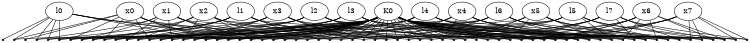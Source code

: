 graph {
  size="5,5";

  var5404319552844595200[label="K0"];
  var7782220156096217088[label="l0", pos="40,40!"];
  var7782220156096217089[label="l1", pos="40,20!"];
  var7782220156096217090[label="l2", pos="20,20!"];
  var7782220156096217091[label="l3", pos="20,40!"];
  var7782220156096217092[label="l4", pos="40,40!"];
  var7782220156096217093[label="l5", pos="40,20!"];
  var7782220156096217094[label="l6", pos="20,20!"];
  var7782220156096217095[label="l7", pos="20,40!"];
  var8646911284551352320[label="x0", pos="30,60!"];
  var8646911284551352321[label="x1", pos="51.2132,51.2132!"];
  var8646911284551352322[label="x2", pos="60,30!"];
  var8646911284551352323[label="x3", pos="51.2132,8.7868!"];
  var8646911284551352324[label="x4", pos="30,0!"];
  var8646911284551352325[label="x5", pos="8.7868,8.7868!"];
  var8646911284551352326[label="x6", pos="0,30!"];
  var8646911284551352327[label="x7", pos="8.7868,51.2132!"];

  factor0[label="", shape=point];
  var8646911284551352320--factor0;
  factor1[label="", shape=point];
  var8646911284551352320--factor1;
  var7782220156096217088--factor1;
  var5404319552844595200--factor1;
  factor2[label="", shape=point];
  var8646911284551352320--factor2;
  var7782220156096217089--factor2;
  var5404319552844595200--factor2;
  factor3[label="", shape=point];
  var8646911284551352320--factor3;
  var7782220156096217090--factor3;
  var5404319552844595200--factor3;
  factor4[label="", shape=point];
  var8646911284551352320--factor4;
  var7782220156096217091--factor4;
  var5404319552844595200--factor4;
  factor5[label="", shape=point];
  var8646911284551352320--factor5;
  var7782220156096217092--factor5;
  var5404319552844595200--factor5;
  factor6[label="", shape=point];
  var8646911284551352320--factor6;
  var7782220156096217093--factor6;
  var5404319552844595200--factor6;
  factor7[label="", shape=point];
  var8646911284551352320--factor7;
  var7782220156096217094--factor7;
  var5404319552844595200--factor7;
  factor8[label="", shape=point];
  var8646911284551352320--factor8;
  var7782220156096217095--factor8;
  var5404319552844595200--factor8;
  factor9[label="", shape=point];
  var8646911284551352321--factor9;
  var7782220156096217088--factor9;
  var5404319552844595200--factor9;
  factor10[label="", shape=point];
  var8646911284551352321--factor10;
  var7782220156096217089--factor10;
  var5404319552844595200--factor10;
  factor11[label="", shape=point];
  var8646911284551352321--factor11;
  var7782220156096217090--factor11;
  var5404319552844595200--factor11;
  factor12[label="", shape=point];
  var8646911284551352321--factor12;
  var7782220156096217091--factor12;
  var5404319552844595200--factor12;
  factor13[label="", shape=point];
  var8646911284551352321--factor13;
  var7782220156096217092--factor13;
  var5404319552844595200--factor13;
  factor14[label="", shape=point];
  var8646911284551352321--factor14;
  var7782220156096217093--factor14;
  var5404319552844595200--factor14;
  factor15[label="", shape=point];
  var8646911284551352321--factor15;
  var7782220156096217094--factor15;
  var5404319552844595200--factor15;
  factor16[label="", shape=point];
  var8646911284551352321--factor16;
  var7782220156096217095--factor16;
  var5404319552844595200--factor16;
  factor17[label="", shape=point];
  var8646911284551352322--factor17;
  var7782220156096217088--factor17;
  var5404319552844595200--factor17;
  factor18[label="", shape=point];
  var8646911284551352322--factor18;
  var7782220156096217089--factor18;
  var5404319552844595200--factor18;
  factor19[label="", shape=point];
  var8646911284551352322--factor19;
  var7782220156096217090--factor19;
  var5404319552844595200--factor19;
  factor20[label="", shape=point];
  var8646911284551352322--factor20;
  var7782220156096217091--factor20;
  var5404319552844595200--factor20;
  factor21[label="", shape=point];
  var8646911284551352322--factor21;
  var7782220156096217092--factor21;
  var5404319552844595200--factor21;
  factor22[label="", shape=point];
  var8646911284551352322--factor22;
  var7782220156096217093--factor22;
  var5404319552844595200--factor22;
  factor23[label="", shape=point];
  var8646911284551352322--factor23;
  var7782220156096217094--factor23;
  var5404319552844595200--factor23;
  factor24[label="", shape=point];
  var8646911284551352322--factor24;
  var7782220156096217095--factor24;
  var5404319552844595200--factor24;
  factor25[label="", shape=point];
  var8646911284551352323--factor25;
  var7782220156096217088--factor25;
  var5404319552844595200--factor25;
  factor26[label="", shape=point];
  var8646911284551352323--factor26;
  var7782220156096217089--factor26;
  var5404319552844595200--factor26;
  factor27[label="", shape=point];
  var8646911284551352323--factor27;
  var7782220156096217090--factor27;
  var5404319552844595200--factor27;
  factor28[label="", shape=point];
  var8646911284551352323--factor28;
  var7782220156096217091--factor28;
  var5404319552844595200--factor28;
  factor29[label="", shape=point];
  var8646911284551352323--factor29;
  var7782220156096217092--factor29;
  var5404319552844595200--factor29;
  factor30[label="", shape=point];
  var8646911284551352323--factor30;
  var7782220156096217093--factor30;
  var5404319552844595200--factor30;
  factor31[label="", shape=point];
  var8646911284551352323--factor31;
  var7782220156096217094--factor31;
  var5404319552844595200--factor31;
  factor32[label="", shape=point];
  var8646911284551352323--factor32;
  var7782220156096217095--factor32;
  var5404319552844595200--factor32;
  factor33[label="", shape=point];
  var8646911284551352324--factor33;
  var7782220156096217088--factor33;
  var5404319552844595200--factor33;
  factor34[label="", shape=point];
  var8646911284551352324--factor34;
  var7782220156096217089--factor34;
  var5404319552844595200--factor34;
  factor35[label="", shape=point];
  var8646911284551352324--factor35;
  var7782220156096217090--factor35;
  var5404319552844595200--factor35;
  factor36[label="", shape=point];
  var8646911284551352324--factor36;
  var7782220156096217091--factor36;
  var5404319552844595200--factor36;
  factor37[label="", shape=point];
  var8646911284551352324--factor37;
  var7782220156096217092--factor37;
  var5404319552844595200--factor37;
  factor38[label="", shape=point];
  var8646911284551352324--factor38;
  var7782220156096217093--factor38;
  var5404319552844595200--factor38;
  factor39[label="", shape=point];
  var8646911284551352324--factor39;
  var7782220156096217094--factor39;
  var5404319552844595200--factor39;
  factor40[label="", shape=point];
  var8646911284551352324--factor40;
  var7782220156096217095--factor40;
  var5404319552844595200--factor40;
  factor41[label="", shape=point];
  var8646911284551352325--factor41;
  var7782220156096217088--factor41;
  var5404319552844595200--factor41;
  factor42[label="", shape=point];
  var8646911284551352325--factor42;
  var7782220156096217089--factor42;
  var5404319552844595200--factor42;
  factor43[label="", shape=point];
  var8646911284551352325--factor43;
  var7782220156096217090--factor43;
  var5404319552844595200--factor43;
  factor44[label="", shape=point];
  var8646911284551352325--factor44;
  var7782220156096217091--factor44;
  var5404319552844595200--factor44;
  factor45[label="", shape=point];
  var8646911284551352325--factor45;
  var7782220156096217092--factor45;
  var5404319552844595200--factor45;
  factor46[label="", shape=point];
  var8646911284551352325--factor46;
  var7782220156096217093--factor46;
  var5404319552844595200--factor46;
  factor47[label="", shape=point];
  var8646911284551352325--factor47;
  var7782220156096217094--factor47;
  var5404319552844595200--factor47;
  factor48[label="", shape=point];
  var8646911284551352325--factor48;
  var7782220156096217095--factor48;
  var5404319552844595200--factor48;
  factor49[label="", shape=point];
  var8646911284551352326--factor49;
  var7782220156096217088--factor49;
  var5404319552844595200--factor49;
  factor50[label="", shape=point];
  var8646911284551352326--factor50;
  var7782220156096217089--factor50;
  var5404319552844595200--factor50;
  factor51[label="", shape=point];
  var8646911284551352326--factor51;
  var7782220156096217090--factor51;
  var5404319552844595200--factor51;
  factor52[label="", shape=point];
  var8646911284551352326--factor52;
  var7782220156096217091--factor52;
  var5404319552844595200--factor52;
  factor53[label="", shape=point];
  var8646911284551352326--factor53;
  var7782220156096217092--factor53;
  var5404319552844595200--factor53;
  factor54[label="", shape=point];
  var8646911284551352326--factor54;
  var7782220156096217093--factor54;
  var5404319552844595200--factor54;
  factor55[label="", shape=point];
  var8646911284551352326--factor55;
  var7782220156096217094--factor55;
  var5404319552844595200--factor55;
  factor56[label="", shape=point];
  var8646911284551352326--factor56;
  var7782220156096217095--factor56;
  var5404319552844595200--factor56;
  factor57[label="", shape=point];
  var8646911284551352327--factor57;
  var7782220156096217088--factor57;
  var5404319552844595200--factor57;
  factor58[label="", shape=point];
  var8646911284551352327--factor58;
  var7782220156096217089--factor58;
  var5404319552844595200--factor58;
  factor59[label="", shape=point];
  var8646911284551352327--factor59;
  var7782220156096217090--factor59;
  var5404319552844595200--factor59;
  factor60[label="", shape=point];
  var8646911284551352327--factor60;
  var7782220156096217091--factor60;
  var5404319552844595200--factor60;
  factor61[label="", shape=point];
  var8646911284551352327--factor61;
  var7782220156096217092--factor61;
  var5404319552844595200--factor61;
  factor62[label="", shape=point];
  var8646911284551352327--factor62;
  var7782220156096217093--factor62;
  var5404319552844595200--factor62;
  factor63[label="", shape=point];
  var8646911284551352327--factor63;
  var7782220156096217094--factor63;
  var5404319552844595200--factor63;
  factor64[label="", shape=point];
  var8646911284551352327--factor64;
  var7782220156096217095--factor64;
  var5404319552844595200--factor64;
  factor65[label="", shape=point];
  var7782220156096217088--factor65;
  factor66[label="", shape=point];
  var5404319552844595200--factor66;
}
